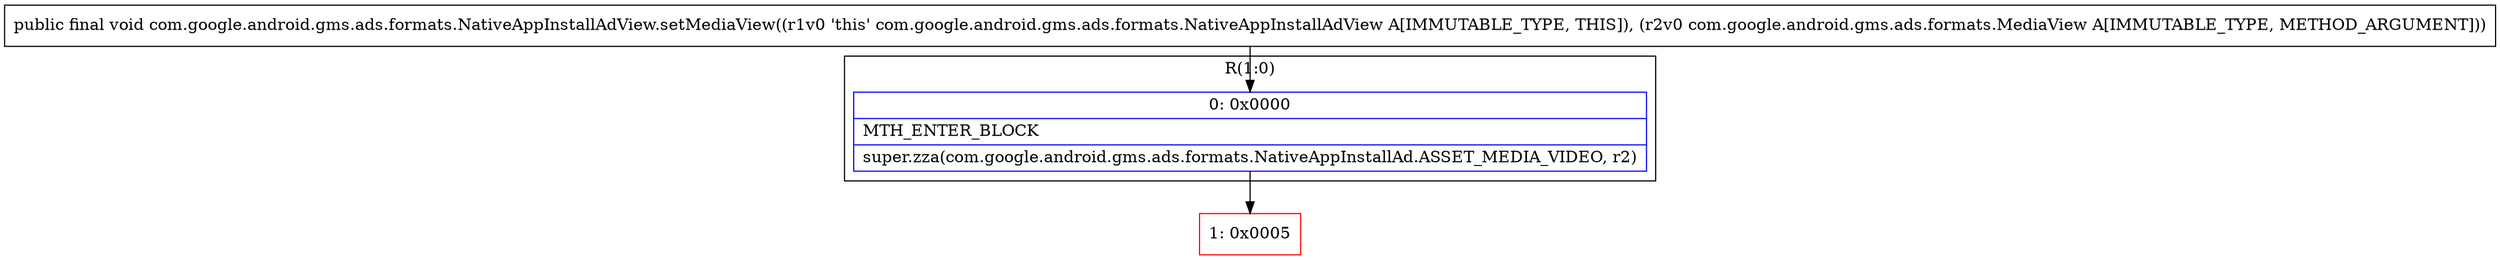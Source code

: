 digraph "CFG forcom.google.android.gms.ads.formats.NativeAppInstallAdView.setMediaView(Lcom\/google\/android\/gms\/ads\/formats\/MediaView;)V" {
subgraph cluster_Region_1284036328 {
label = "R(1:0)";
node [shape=record,color=blue];
Node_0 [shape=record,label="{0\:\ 0x0000|MTH_ENTER_BLOCK\l|super.zza(com.google.android.gms.ads.formats.NativeAppInstallAd.ASSET_MEDIA_VIDEO, r2)\l}"];
}
Node_1 [shape=record,color=red,label="{1\:\ 0x0005}"];
MethodNode[shape=record,label="{public final void com.google.android.gms.ads.formats.NativeAppInstallAdView.setMediaView((r1v0 'this' com.google.android.gms.ads.formats.NativeAppInstallAdView A[IMMUTABLE_TYPE, THIS]), (r2v0 com.google.android.gms.ads.formats.MediaView A[IMMUTABLE_TYPE, METHOD_ARGUMENT])) }"];
MethodNode -> Node_0;
Node_0 -> Node_1;
}

